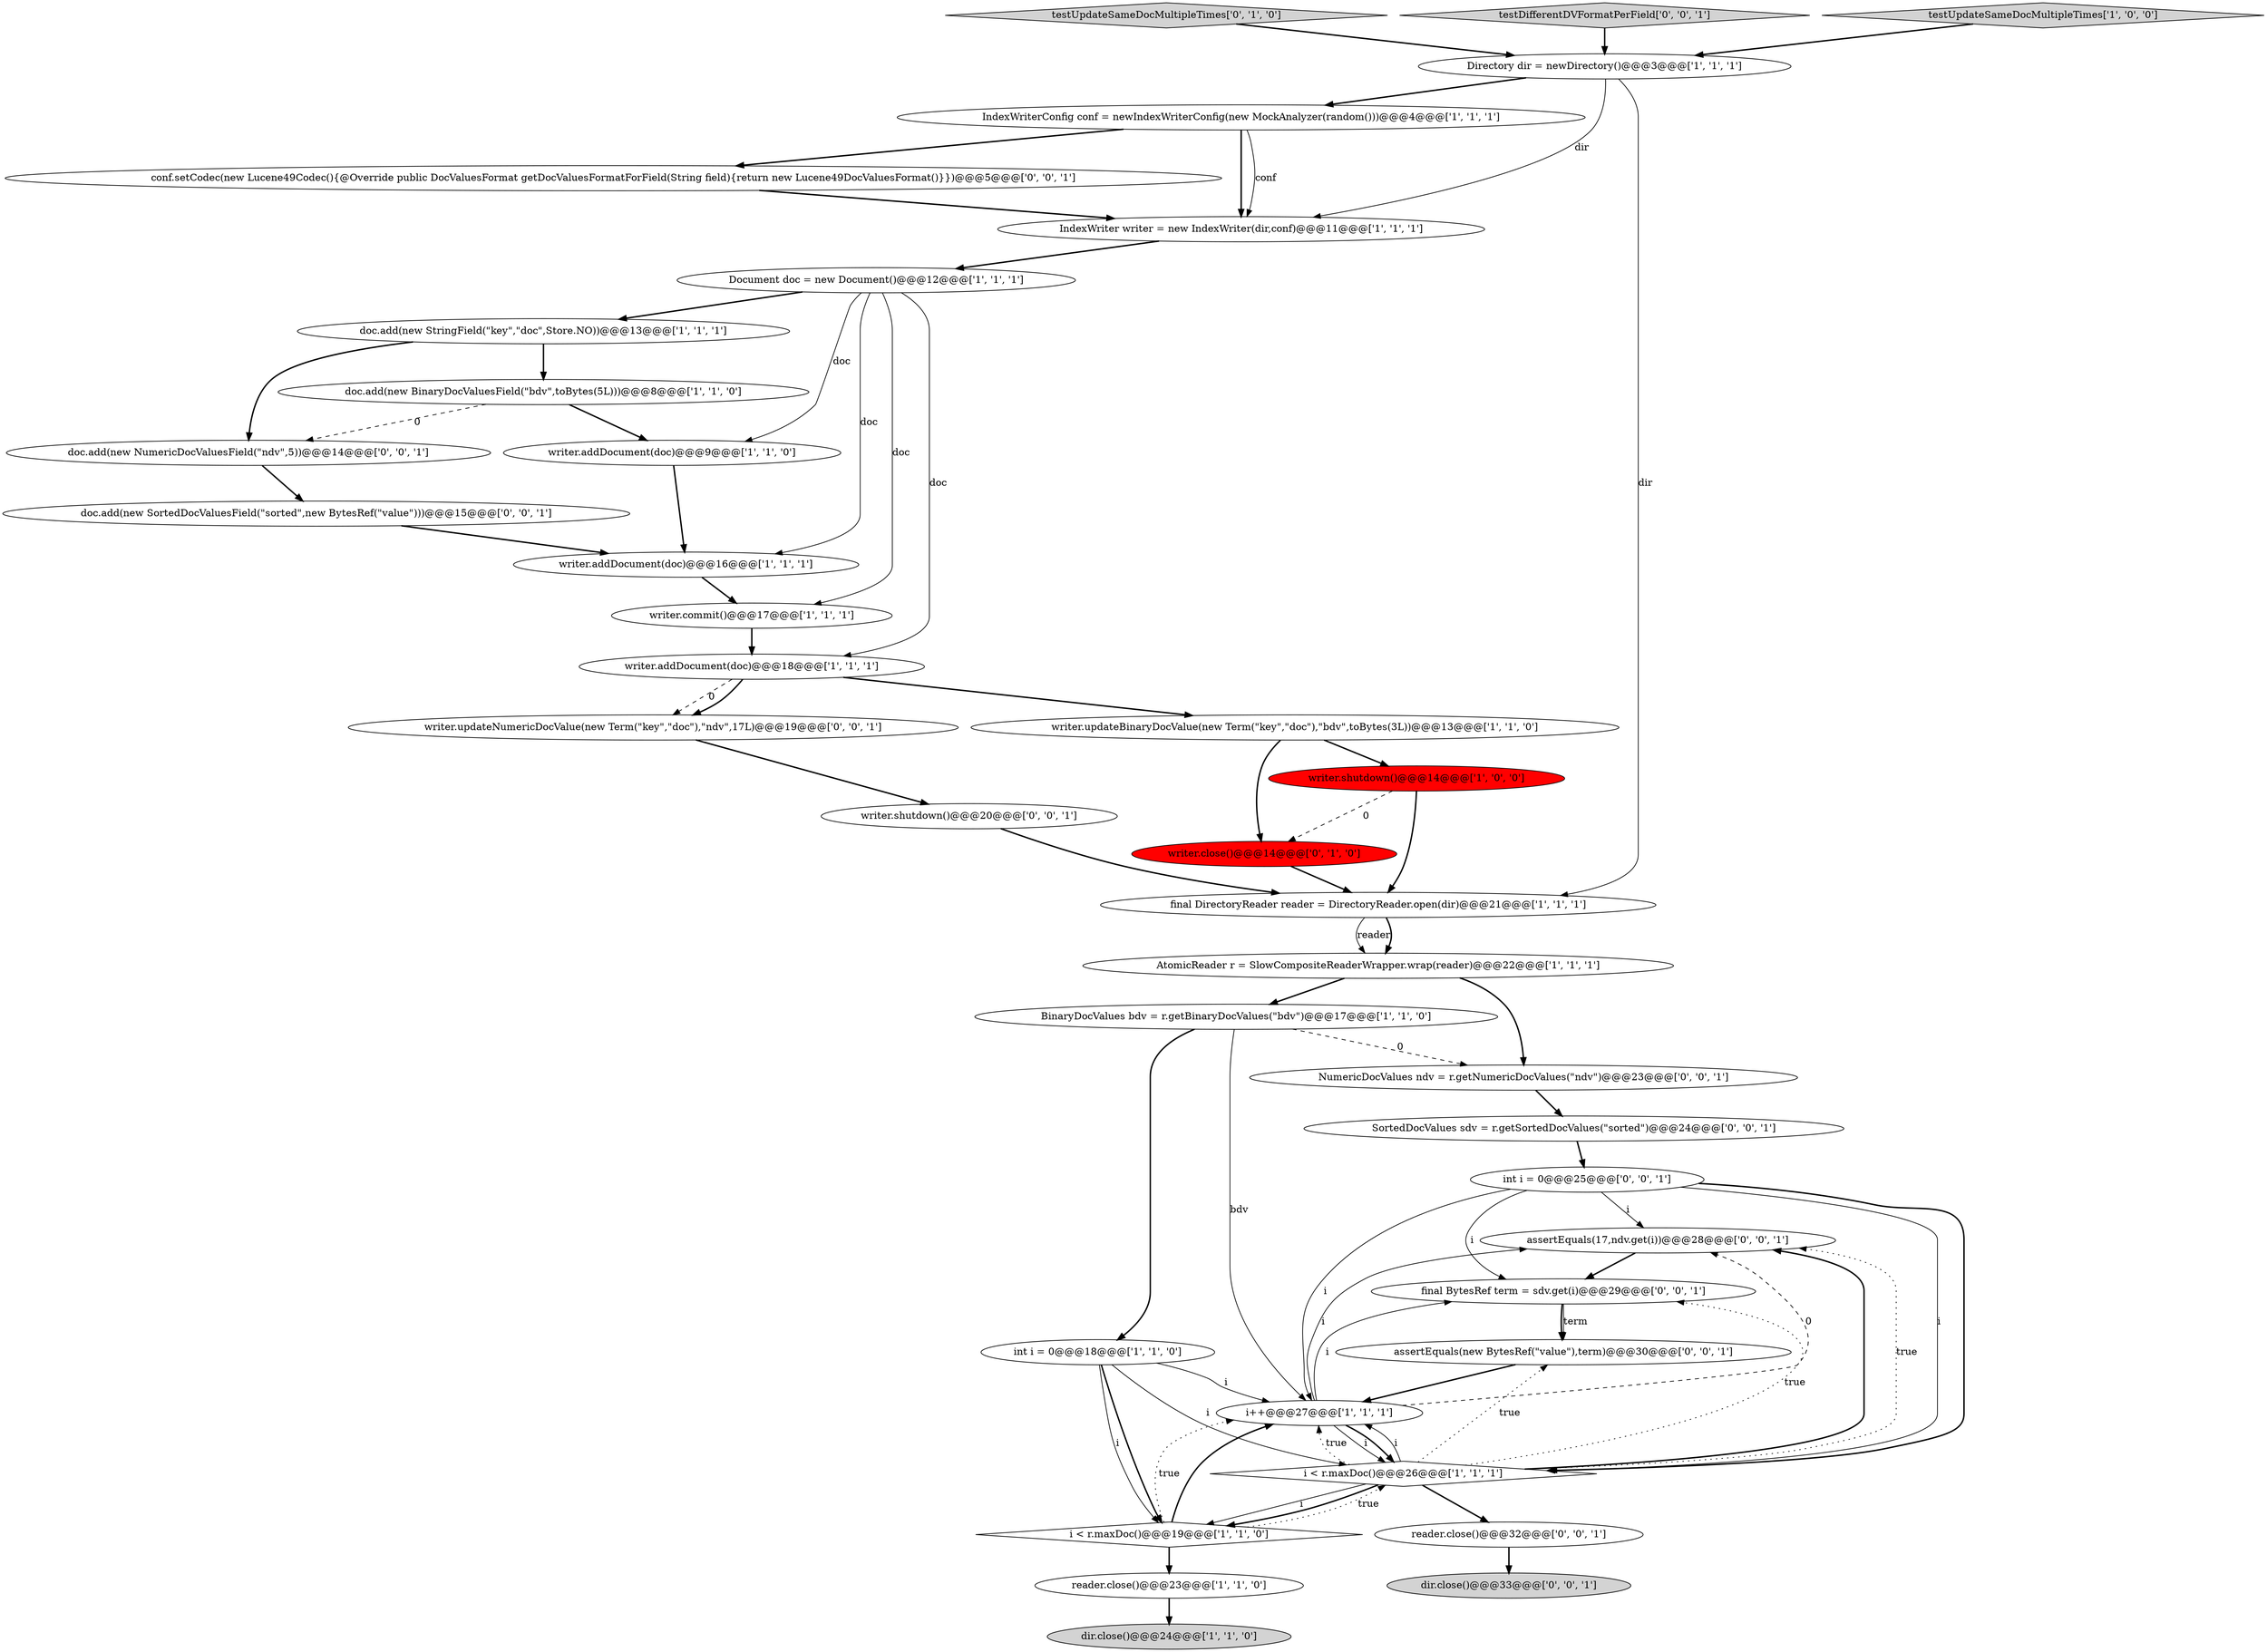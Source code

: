 digraph {
32 [style = filled, label = "assertEquals(17,ndv.get(i))@@@28@@@['0', '0', '1']", fillcolor = white, shape = ellipse image = "AAA0AAABBB3BBB"];
5 [style = filled, label = "IndexWriter writer = new IndexWriter(dir,conf)@@@11@@@['1', '1', '1']", fillcolor = white, shape = ellipse image = "AAA0AAABBB1BBB"];
17 [style = filled, label = "doc.add(new StringField(\"key\",\"doc\",Store.NO))@@@13@@@['1', '1', '1']", fillcolor = white, shape = ellipse image = "AAA0AAABBB1BBB"];
16 [style = filled, label = "BinaryDocValues bdv = r.getBinaryDocValues(\"bdv\")@@@17@@@['1', '1', '0']", fillcolor = white, shape = ellipse image = "AAA0AAABBB1BBB"];
3 [style = filled, label = "doc.add(new BinaryDocValuesField(\"bdv\",toBytes(5L)))@@@8@@@['1', '1', '0']", fillcolor = white, shape = ellipse image = "AAA0AAABBB1BBB"];
27 [style = filled, label = "doc.add(new SortedDocValuesField(\"sorted\",new BytesRef(\"value\")))@@@15@@@['0', '0', '1']", fillcolor = white, shape = ellipse image = "AAA0AAABBB3BBB"];
7 [style = filled, label = "reader.close()@@@23@@@['1', '1', '0']", fillcolor = white, shape = ellipse image = "AAA0AAABBB1BBB"];
1 [style = filled, label = "dir.close()@@@24@@@['1', '1', '0']", fillcolor = lightgray, shape = ellipse image = "AAA0AAABBB1BBB"];
4 [style = filled, label = "i++@@@27@@@['1', '1', '1']", fillcolor = white, shape = ellipse image = "AAA0AAABBB1BBB"];
34 [style = filled, label = "doc.add(new NumericDocValuesField(\"ndv\",5))@@@14@@@['0', '0', '1']", fillcolor = white, shape = ellipse image = "AAA0AAABBB3BBB"];
23 [style = filled, label = "testUpdateSameDocMultipleTimes['0', '1', '0']", fillcolor = lightgray, shape = diamond image = "AAA0AAABBB2BBB"];
28 [style = filled, label = "conf.setCodec(new Lucene49Codec(){@Override public DocValuesFormat getDocValuesFormatForField(String field){return new Lucene49DocValuesFormat()}})@@@5@@@['0', '0', '1']", fillcolor = white, shape = ellipse image = "AAA0AAABBB3BBB"];
12 [style = filled, label = "i < r.maxDoc()@@@26@@@['1', '1', '1']", fillcolor = white, shape = diamond image = "AAA0AAABBB1BBB"];
36 [style = filled, label = "dir.close()@@@33@@@['0', '0', '1']", fillcolor = lightgray, shape = ellipse image = "AAA0AAABBB3BBB"];
11 [style = filled, label = "writer.commit()@@@17@@@['1', '1', '1']", fillcolor = white, shape = ellipse image = "AAA0AAABBB1BBB"];
20 [style = filled, label = "Document doc = new Document()@@@12@@@['1', '1', '1']", fillcolor = white, shape = ellipse image = "AAA0AAABBB1BBB"];
2 [style = filled, label = "writer.addDocument(doc)@@@16@@@['1', '1', '1']", fillcolor = white, shape = ellipse image = "AAA0AAABBB1BBB"];
24 [style = filled, label = "writer.shutdown()@@@20@@@['0', '0', '1']", fillcolor = white, shape = ellipse image = "AAA0AAABBB3BBB"];
22 [style = filled, label = "writer.close()@@@14@@@['0', '1', '0']", fillcolor = red, shape = ellipse image = "AAA1AAABBB2BBB"];
19 [style = filled, label = "IndexWriterConfig conf = newIndexWriterConfig(new MockAnalyzer(random()))@@@4@@@['1', '1', '1']", fillcolor = white, shape = ellipse image = "AAA0AAABBB1BBB"];
35 [style = filled, label = "int i = 0@@@25@@@['0', '0', '1']", fillcolor = white, shape = ellipse image = "AAA0AAABBB3BBB"];
6 [style = filled, label = "writer.updateBinaryDocValue(new Term(\"key\",\"doc\"),\"bdv\",toBytes(3L))@@@13@@@['1', '1', '0']", fillcolor = white, shape = ellipse image = "AAA0AAABBB1BBB"];
8 [style = filled, label = "AtomicReader r = SlowCompositeReaderWrapper.wrap(reader)@@@22@@@['1', '1', '1']", fillcolor = white, shape = ellipse image = "AAA0AAABBB1BBB"];
26 [style = filled, label = "reader.close()@@@32@@@['0', '0', '1']", fillcolor = white, shape = ellipse image = "AAA0AAABBB3BBB"];
33 [style = filled, label = "testDifferentDVFormatPerField['0', '0', '1']", fillcolor = lightgray, shape = diamond image = "AAA0AAABBB3BBB"];
37 [style = filled, label = "NumericDocValues ndv = r.getNumericDocValues(\"ndv\")@@@23@@@['0', '0', '1']", fillcolor = white, shape = ellipse image = "AAA0AAABBB3BBB"];
9 [style = filled, label = "final DirectoryReader reader = DirectoryReader.open(dir)@@@21@@@['1', '1', '1']", fillcolor = white, shape = ellipse image = "AAA0AAABBB1BBB"];
18 [style = filled, label = "writer.addDocument(doc)@@@18@@@['1', '1', '1']", fillcolor = white, shape = ellipse image = "AAA0AAABBB1BBB"];
15 [style = filled, label = "i < r.maxDoc()@@@19@@@['1', '1', '0']", fillcolor = white, shape = diamond image = "AAA0AAABBB1BBB"];
25 [style = filled, label = "SortedDocValues sdv = r.getSortedDocValues(\"sorted\")@@@24@@@['0', '0', '1']", fillcolor = white, shape = ellipse image = "AAA0AAABBB3BBB"];
29 [style = filled, label = "final BytesRef term = sdv.get(i)@@@29@@@['0', '0', '1']", fillcolor = white, shape = ellipse image = "AAA0AAABBB3BBB"];
31 [style = filled, label = "assertEquals(new BytesRef(\"value\"),term)@@@30@@@['0', '0', '1']", fillcolor = white, shape = ellipse image = "AAA0AAABBB3BBB"];
10 [style = filled, label = "Directory dir = newDirectory()@@@3@@@['1', '1', '1']", fillcolor = white, shape = ellipse image = "AAA0AAABBB1BBB"];
30 [style = filled, label = "writer.updateNumericDocValue(new Term(\"key\",\"doc\"),\"ndv\",17L)@@@19@@@['0', '0', '1']", fillcolor = white, shape = ellipse image = "AAA0AAABBB3BBB"];
13 [style = filled, label = "writer.addDocument(doc)@@@9@@@['1', '1', '0']", fillcolor = white, shape = ellipse image = "AAA0AAABBB1BBB"];
14 [style = filled, label = "int i = 0@@@18@@@['1', '1', '0']", fillcolor = white, shape = ellipse image = "AAA0AAABBB1BBB"];
21 [style = filled, label = "testUpdateSameDocMultipleTimes['1', '0', '0']", fillcolor = lightgray, shape = diamond image = "AAA0AAABBB1BBB"];
0 [style = filled, label = "writer.shutdown()@@@14@@@['1', '0', '0']", fillcolor = red, shape = ellipse image = "AAA1AAABBB1BBB"];
9->8 [style = solid, label="reader"];
4->12 [style = solid, label="i"];
8->16 [style = bold, label=""];
21->10 [style = bold, label=""];
30->24 [style = bold, label=""];
0->9 [style = bold, label=""];
20->17 [style = bold, label=""];
7->1 [style = bold, label=""];
28->5 [style = bold, label=""];
12->31 [style = dotted, label="true"];
16->37 [style = dashed, label="0"];
15->7 [style = bold, label=""];
12->29 [style = dotted, label="true"];
29->31 [style = solid, label="term"];
5->20 [style = bold, label=""];
6->22 [style = bold, label=""];
35->12 [style = solid, label="i"];
18->30 [style = dashed, label="0"];
12->15 [style = solid, label="i"];
10->19 [style = bold, label=""];
26->36 [style = bold, label=""];
37->25 [style = bold, label=""];
22->9 [style = bold, label=""];
29->31 [style = bold, label=""];
12->15 [style = bold, label=""];
4->29 [style = solid, label="i"];
12->32 [style = bold, label=""];
18->30 [style = bold, label=""];
31->4 [style = bold, label=""];
33->10 [style = bold, label=""];
6->0 [style = bold, label=""];
14->12 [style = solid, label="i"];
12->26 [style = bold, label=""];
9->8 [style = bold, label=""];
25->35 [style = bold, label=""];
20->18 [style = solid, label="doc"];
0->22 [style = dashed, label="0"];
11->18 [style = bold, label=""];
15->4 [style = dotted, label="true"];
32->29 [style = bold, label=""];
4->32 [style = dashed, label="0"];
19->5 [style = bold, label=""];
10->9 [style = solid, label="dir"];
17->34 [style = bold, label=""];
3->34 [style = dashed, label="0"];
20->2 [style = solid, label="doc"];
12->32 [style = dotted, label="true"];
18->6 [style = bold, label=""];
35->4 [style = solid, label="i"];
19->5 [style = solid, label="conf"];
12->4 [style = solid, label="i"];
15->4 [style = bold, label=""];
35->32 [style = solid, label="i"];
35->29 [style = solid, label="i"];
17->3 [style = bold, label=""];
3->13 [style = bold, label=""];
4->12 [style = bold, label=""];
23->10 [style = bold, label=""];
16->14 [style = bold, label=""];
10->5 [style = solid, label="dir"];
16->4 [style = solid, label="bdv"];
14->15 [style = bold, label=""];
15->12 [style = dotted, label="true"];
8->37 [style = bold, label=""];
12->4 [style = dotted, label="true"];
19->28 [style = bold, label=""];
14->15 [style = solid, label="i"];
14->4 [style = solid, label="i"];
4->32 [style = solid, label="i"];
34->27 [style = bold, label=""];
2->11 [style = bold, label=""];
27->2 [style = bold, label=""];
35->12 [style = bold, label=""];
24->9 [style = bold, label=""];
20->13 [style = solid, label="doc"];
20->11 [style = solid, label="doc"];
13->2 [style = bold, label=""];
}
